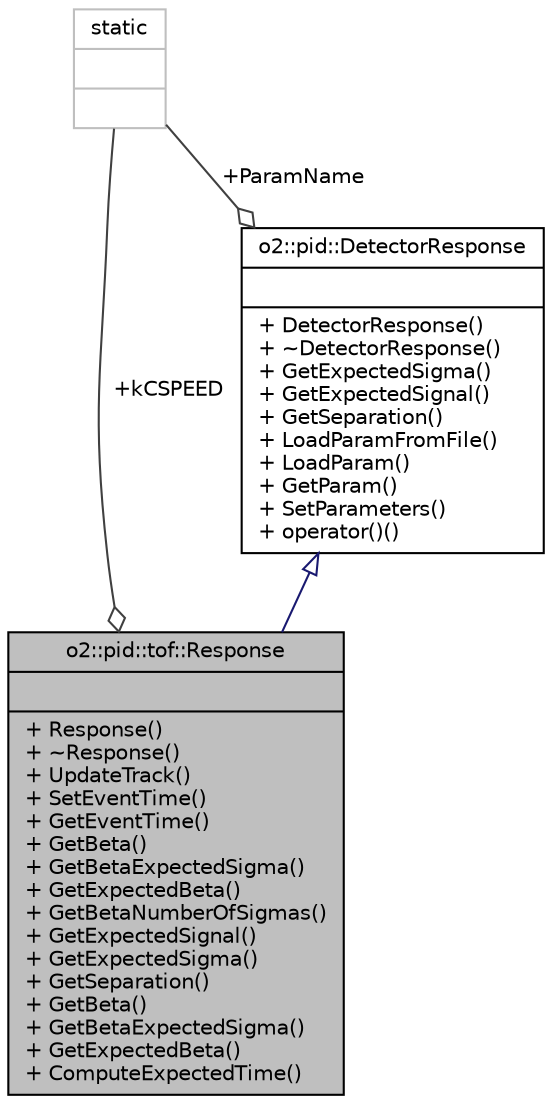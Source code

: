 digraph "o2::pid::tof::Response"
{
 // INTERACTIVE_SVG=YES
  bgcolor="transparent";
  edge [fontname="Helvetica",fontsize="10",labelfontname="Helvetica",labelfontsize="10"];
  node [fontname="Helvetica",fontsize="10",shape=record];
  Node2 [label="{o2::pid::tof::Response\n||+ Response()\l+ ~Response()\l+ UpdateTrack()\l+ SetEventTime()\l+ GetEventTime()\l+ GetBeta()\l+ GetBetaExpectedSigma()\l+ GetExpectedBeta()\l+ GetBetaNumberOfSigmas()\l+ GetExpectedSignal()\l+ GetExpectedSigma()\l+ GetSeparation()\l+ GetBeta()\l+ GetBetaExpectedSigma()\l+ GetExpectedBeta()\l+ ComputeExpectedTime()\l}",height=0.2,width=0.4,color="black", fillcolor="grey75", style="filled", fontcolor="black"];
  Node3 -> Node2 [dir="back",color="midnightblue",fontsize="10",style="solid",arrowtail="onormal",fontname="Helvetica"];
  Node3 [label="{o2::pid::DetectorResponse\n||+ DetectorResponse()\l+ ~DetectorResponse()\l+ GetExpectedSigma()\l+ GetExpectedSignal()\l+ GetSeparation()\l+ LoadParamFromFile()\l+ LoadParam()\l+ GetParam()\l+ SetParameters()\l+ operator()()\l}",height=0.2,width=0.4,color="black",URL="$dc/d34/classo2_1_1pid_1_1DetectorResponse.html",tooltip="Class to handle the general detector response. "];
  Node4 -> Node3 [color="grey25",fontsize="10",style="solid",label=" +ParamName" ,arrowhead="odiamond",fontname="Helvetica"];
  Node4 [label="{static\n||}",height=0.2,width=0.4,color="grey75"];
  Node4 -> Node2 [color="grey25",fontsize="10",style="solid",label=" +kCSPEED" ,arrowhead="odiamond",fontname="Helvetica"];
}
